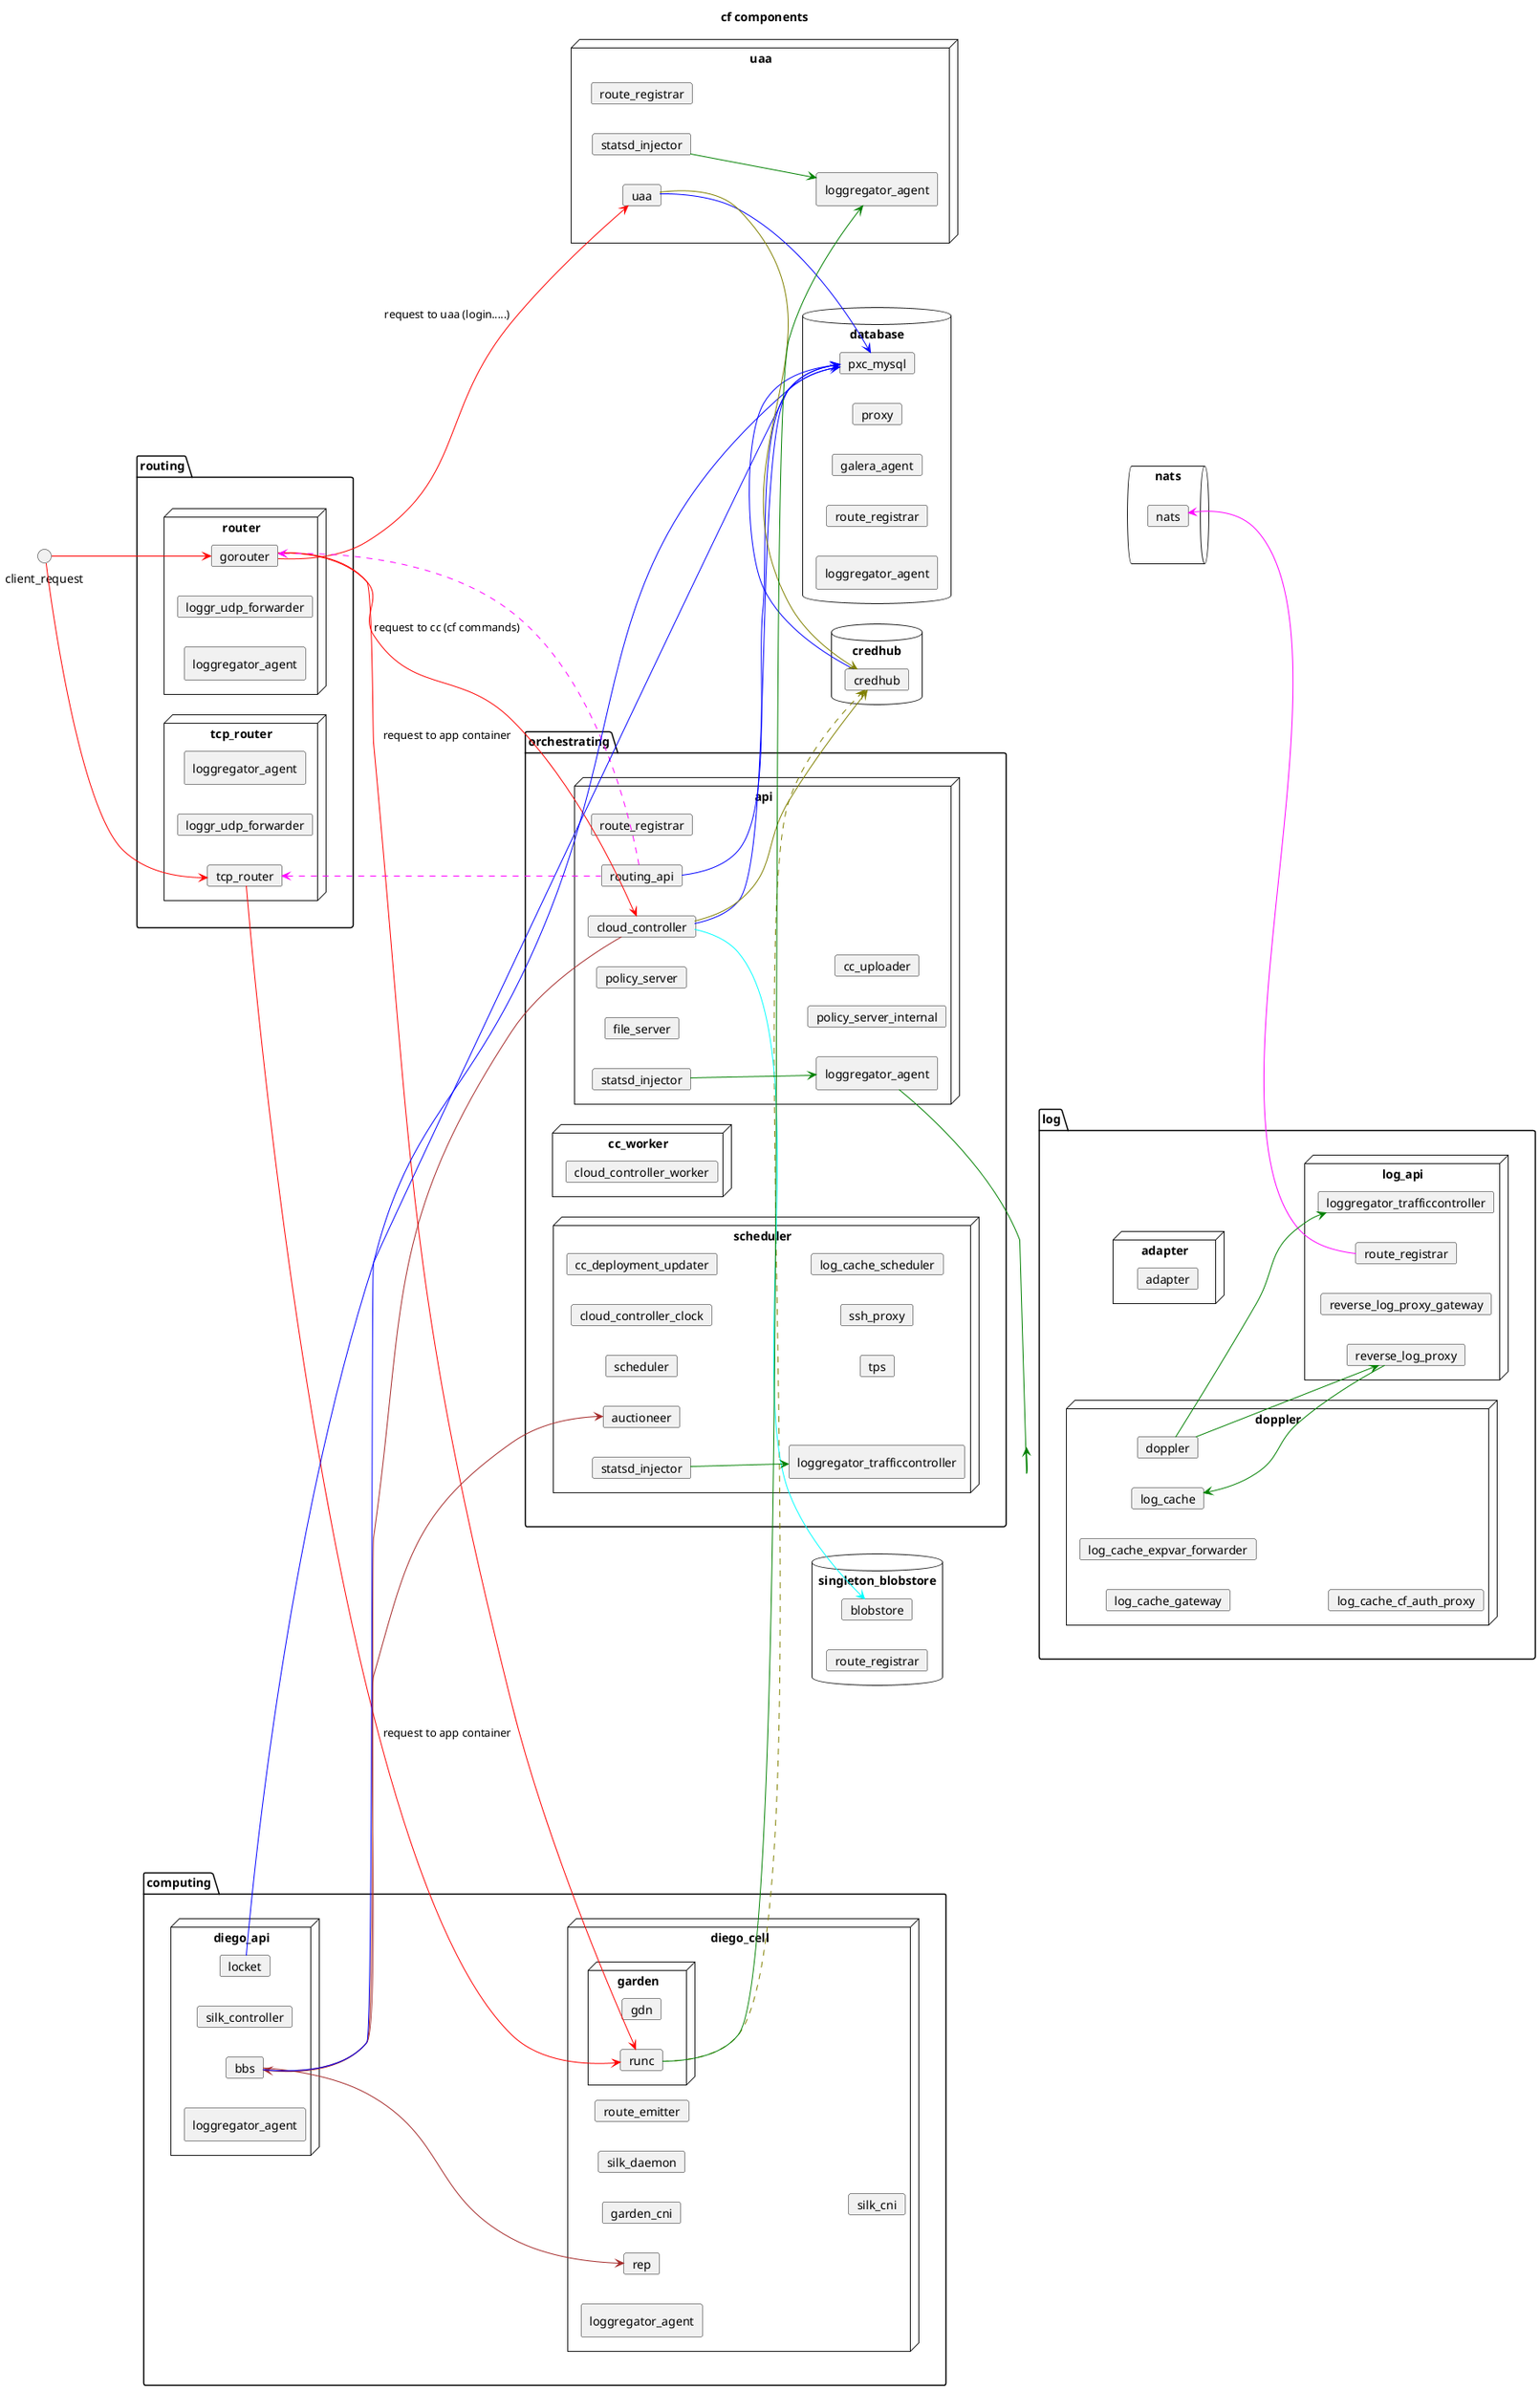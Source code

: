 @startuml

title cf components
left to right direction

package routing {
    node router {
        card gorouter
        card loggr_udp_forwarder as router.loggr_udp_forwarder
        agent loggregator_agent as router.loggregator_agent
    }
    node tcp_router {
        card tcp_router as tcp_router.tcp_router
        card loggr_udp_forwarder as tcp_router.loggr_udp_forwarder
        agent loggregator_agent as tcp_router.loggregator_agent
    }
}
' computing
package computing {
    node diego_cell {
        node garden {
            card gdn
            card runc
        }
        card rep
        card route_emitter
        card garden_cni
        card silk_daemon
        card silk_cni
        agent loggregator_agent as diego_cell.loggregator_agent
    }
    node diego_api {
        card bbs
        card silk_controller
        card locket
        agent loggregator_agent as diego_api.loggregator_agent
    }

}
' control
package orchestrating {
    node api {
        card cloud_controller
        card route_registrar as api.route_registrar
        card file_server
        card routing_api
        card policy_server
        card policy_server_internal
        card cc_uploader
        card statsd_injector as api.statsd_injector
        agent loggregator_agent as api.loggregator_agent
    }
    node cc_worker {
        card cloud_controller_worker
    }
    node scheduler {
        card scheduler as scheduler.scheduler
        card auctioneer
        card cloud_controller_clock
        card cc_deployment_updater
        card tps
        card ssh_proxy
        card log_cache_scheduler 
        card statsd_injector as scheduler.statsd_injector
        agent loggregator_trafficcontroller as scheduler.loggregator_agent
    }
}
' IAM
node uaa {
    card uaa as uaa.uaa
    card route_registrar as uaa.route_registrar
    card statsd_injector as uaa.statsd_injector
    agent loggregator_agent as uaa.loggregator_agent
}
' secret management
database credhub {
    card credhub as credhub.credhub
}
' queue
queue nats {
    card nats as nats.nats
}
' db
database database as db {
    card pxc_mysql
    card proxy
    card galera_agent
    card route_registrar as database.route_registrar
    agent loggregator_agent as database.loggregator_agent
}
database singleton_blobstore {
    card blobstore
    card route_registrar
}

package log {
    node adapter {
        card adapter as adapter.adapter
    }
    node doppler {
        card doppler as doppler.doppler
        card log_cache
        card log_cache_gateway
        card log_cache_expvar_forwarder
        card route_registrar
        card log_cache_cf_auth_proxy
    }
    node log_api {
        card loggregator_trafficcontroller
        card reverse_log_proxy
        card reverse_log_proxy_gateway
        card route_registrar as log_api.route_registrar
    }
}

' routing
interface client_request
client_request -[#red]down-> gorouter
client_request -[#red]down-> tcp_router.tcp_router

gorouter -[#red]down-> cloud_controller :  request to cc (cf commands)
gorouter -[#red]down-> uaa.uaa : request to uaa (login.....)
gorouter -[#red]down-> runc : request to app container
tcp_router.tcp_router -[#red]down-> runc : request to app container
gorouter -[#red]down-> loggregator_trafficcontroller : request to TC
gorouter -[#red]down-> reverse_log_proxy : request to RLP

route_emitter -[#magenta]down-> nats.nats
uaa.route_registrar -[#magenta]down-> nats.nats
api.route_registrar -[#magenta]down-> nats.nats
log_api.route_registrar -[#magenta]up-> nats.nats
database.route_registrar -[#magenta]down-> nats.nats
nats.nats .[#magenta]up.> gorouter
routing_api .[#magenta]up.> gorouter
routing_api .[#magenta]up.> tcp_router.tcp_router

' computing
cloud_controller -[#brown]down-> bbs
bbs -[#brown]down-> auctioneer
bbs -[#brown]down-> rep

' DB
bbs -[#blue]down-> pxc_mysql
cloud_controller -[#blue]down-> pxc_mysql
locket -[#blue]down-> pxc_mysql
uaa.uaa -[#blue]down-> pxc_mysql
credhub.credhub -[#blue]down-> pxc_mysql
routing_api -[#blue]down-> pxc_mysql

' secret
cloud_controller -[#olive]down-> credhub.credhub
uaa.uaa -[#olive]down-> credhub.credhub
runc .[#olive]down.> credhub.credhub

'orchestrating
cloud_controller -[#aqua]down-> blobstore

'log
api.statsd_injector -[#green]down-> api.loggregator_agent
scheduler.statsd_injector -[#green]down-> scheduler.loggregator_agent
uaa.statsd_injector -[#green]down-> uaa.loggregator_agent

runc -[#green]down-> uaa.loggregator_agent

rep -[#green]down-> doppler.doppler
router.loggregator_agent -[#green]down-> doppler.doppler
tcp_router.loggregator_agent -[#green]down-> doppler.doppler
diego_api.loggregator_agent -[#green]down-> doppler.doppler
diego_cell.loggregator_agent -[#green]down-> doppler.doppler
uaa.loggregator_agent -[#green]down-> doppler.doppler
api.loggregator_agent -[#green]down-> doppler.doppler
database.loggregator_agent -[#green]down-> doppler.doppler

doppler.doppler -[#green]down-> reverse_log_proxy
reverse_log_proxy -[#green]down-> log_cache
doppler.doppler -[#green]down-> loggregator_trafficcontroller

' layout
client_request -[hidden]down-> routing
routing -[hidden]down-> computing
routing -[hidden]down-> uaa
routing -[hidden]down-> orchestrating
routing -[hidden]down-> log
computing -[hidden]down-> orchestrating
computing -[hidden]down-> nats

@enduml